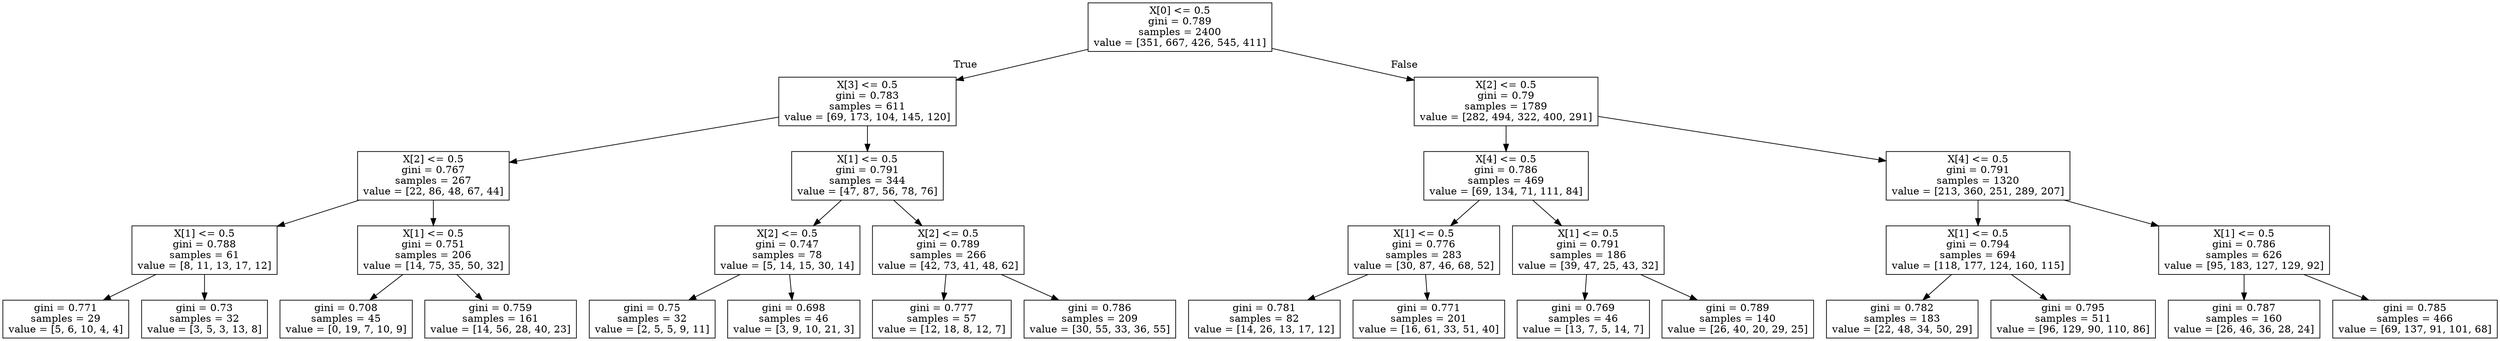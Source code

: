 digraph Tree {
node [shape=box] ;
0 [label="X[0] <= 0.5\ngini = 0.789\nsamples = 2400\nvalue = [351, 667, 426, 545, 411]"] ;
1 [label="X[3] <= 0.5\ngini = 0.783\nsamples = 611\nvalue = [69, 173, 104, 145, 120]"] ;
0 -> 1 [labeldistance=2.5, labelangle=45, headlabel="True"] ;
2 [label="X[2] <= 0.5\ngini = 0.767\nsamples = 267\nvalue = [22, 86, 48, 67, 44]"] ;
1 -> 2 ;
3 [label="X[1] <= 0.5\ngini = 0.788\nsamples = 61\nvalue = [8, 11, 13, 17, 12]"] ;
2 -> 3 ;
4 [label="gini = 0.771\nsamples = 29\nvalue = [5, 6, 10, 4, 4]"] ;
3 -> 4 ;
5 [label="gini = 0.73\nsamples = 32\nvalue = [3, 5, 3, 13, 8]"] ;
3 -> 5 ;
6 [label="X[1] <= 0.5\ngini = 0.751\nsamples = 206\nvalue = [14, 75, 35, 50, 32]"] ;
2 -> 6 ;
7 [label="gini = 0.708\nsamples = 45\nvalue = [0, 19, 7, 10, 9]"] ;
6 -> 7 ;
8 [label="gini = 0.759\nsamples = 161\nvalue = [14, 56, 28, 40, 23]"] ;
6 -> 8 ;
9 [label="X[1] <= 0.5\ngini = 0.791\nsamples = 344\nvalue = [47, 87, 56, 78, 76]"] ;
1 -> 9 ;
10 [label="X[2] <= 0.5\ngini = 0.747\nsamples = 78\nvalue = [5, 14, 15, 30, 14]"] ;
9 -> 10 ;
11 [label="gini = 0.75\nsamples = 32\nvalue = [2, 5, 5, 9, 11]"] ;
10 -> 11 ;
12 [label="gini = 0.698\nsamples = 46\nvalue = [3, 9, 10, 21, 3]"] ;
10 -> 12 ;
13 [label="X[2] <= 0.5\ngini = 0.789\nsamples = 266\nvalue = [42, 73, 41, 48, 62]"] ;
9 -> 13 ;
14 [label="gini = 0.777\nsamples = 57\nvalue = [12, 18, 8, 12, 7]"] ;
13 -> 14 ;
15 [label="gini = 0.786\nsamples = 209\nvalue = [30, 55, 33, 36, 55]"] ;
13 -> 15 ;
16 [label="X[2] <= 0.5\ngini = 0.79\nsamples = 1789\nvalue = [282, 494, 322, 400, 291]"] ;
0 -> 16 [labeldistance=2.5, labelangle=-45, headlabel="False"] ;
17 [label="X[4] <= 0.5\ngini = 0.786\nsamples = 469\nvalue = [69, 134, 71, 111, 84]"] ;
16 -> 17 ;
18 [label="X[1] <= 0.5\ngini = 0.776\nsamples = 283\nvalue = [30, 87, 46, 68, 52]"] ;
17 -> 18 ;
19 [label="gini = 0.781\nsamples = 82\nvalue = [14, 26, 13, 17, 12]"] ;
18 -> 19 ;
20 [label="gini = 0.771\nsamples = 201\nvalue = [16, 61, 33, 51, 40]"] ;
18 -> 20 ;
21 [label="X[1] <= 0.5\ngini = 0.791\nsamples = 186\nvalue = [39, 47, 25, 43, 32]"] ;
17 -> 21 ;
22 [label="gini = 0.769\nsamples = 46\nvalue = [13, 7, 5, 14, 7]"] ;
21 -> 22 ;
23 [label="gini = 0.789\nsamples = 140\nvalue = [26, 40, 20, 29, 25]"] ;
21 -> 23 ;
24 [label="X[4] <= 0.5\ngini = 0.791\nsamples = 1320\nvalue = [213, 360, 251, 289, 207]"] ;
16 -> 24 ;
25 [label="X[1] <= 0.5\ngini = 0.794\nsamples = 694\nvalue = [118, 177, 124, 160, 115]"] ;
24 -> 25 ;
26 [label="gini = 0.782\nsamples = 183\nvalue = [22, 48, 34, 50, 29]"] ;
25 -> 26 ;
27 [label="gini = 0.795\nsamples = 511\nvalue = [96, 129, 90, 110, 86]"] ;
25 -> 27 ;
28 [label="X[1] <= 0.5\ngini = 0.786\nsamples = 626\nvalue = [95, 183, 127, 129, 92]"] ;
24 -> 28 ;
29 [label="gini = 0.787\nsamples = 160\nvalue = [26, 46, 36, 28, 24]"] ;
28 -> 29 ;
30 [label="gini = 0.785\nsamples = 466\nvalue = [69, 137, 91, 101, 68]"] ;
28 -> 30 ;
}